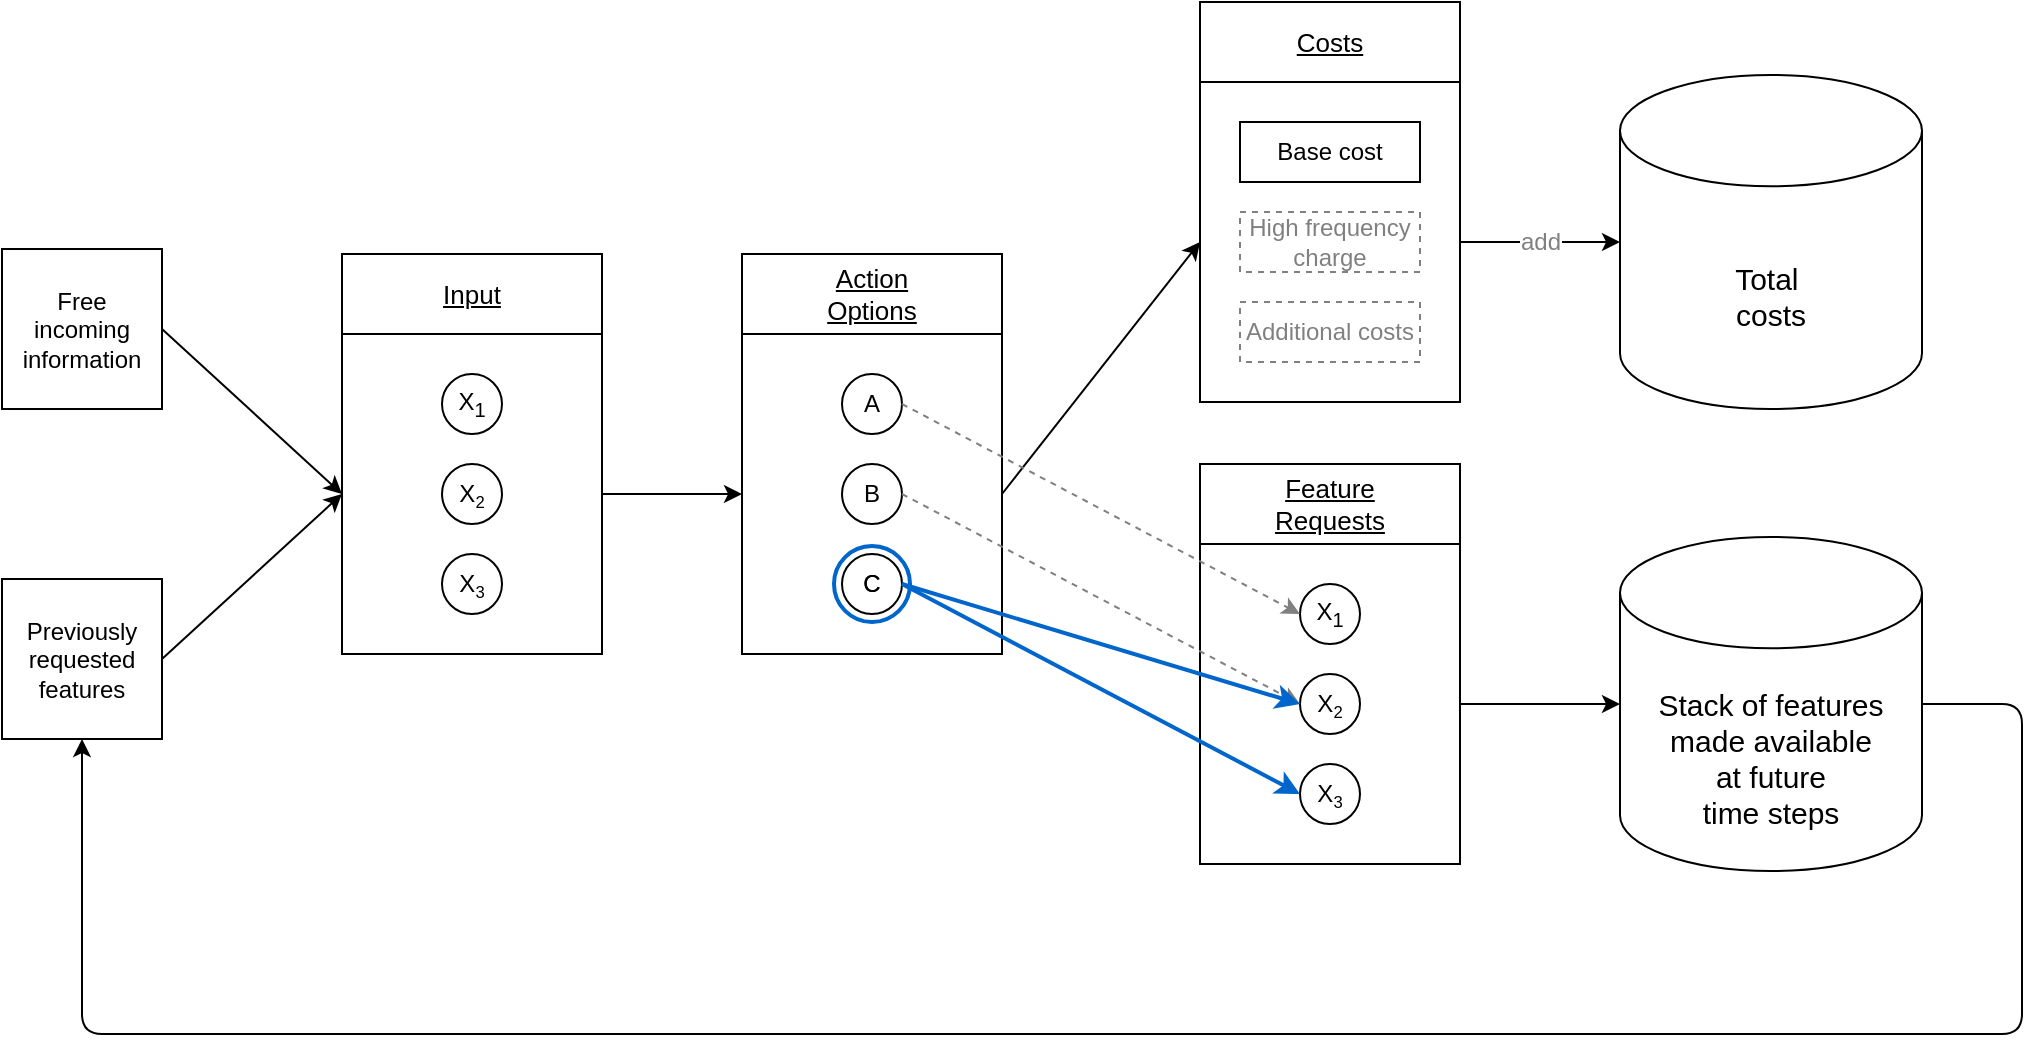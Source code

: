 <mxfile>
    <diagram id="sSGZBHR1mXRVG8LJEZ3v" name="Page-1">
        <mxGraphModel dx="1093" dy="806" grid="1" gridSize="10" guides="1" tooltips="1" connect="1" arrows="1" fold="1" page="1" pageScale="1" pageWidth="1169" pageHeight="827" math="0" shadow="0">
            <root>
                <mxCell id="0"/>
                <mxCell id="1" parent="0"/>
                <mxCell id="40" style="edgeStyle=none;html=1;exitX=1;exitY=0.5;exitDx=0;exitDy=0;entryX=0;entryY=0.5;entryDx=0;entryDy=0;fontSize=12;fontColor=#808080;" edge="1" parent="1" source="2" target="18">
                    <mxGeometry relative="1" as="geometry"/>
                </mxCell>
                <mxCell id="2" value="" style="rounded=0;whiteSpace=wrap;html=1;" vertex="1" parent="1">
                    <mxGeometry x="210" y="330" width="130" height="160" as="geometry"/>
                </mxCell>
                <mxCell id="3" value="X&lt;sub&gt;1&lt;/sub&gt;" style="ellipse;whiteSpace=wrap;html=1;aspect=fixed;" vertex="1" parent="1">
                    <mxGeometry x="260" y="350" width="30" height="30" as="geometry"/>
                </mxCell>
                <mxCell id="4" value="X&lt;span style=&quot;font-size: 10px;&quot;&gt;&lt;sub&gt;2&lt;/sub&gt;&lt;/span&gt;" style="ellipse;whiteSpace=wrap;html=1;aspect=fixed;" vertex="1" parent="1">
                    <mxGeometry x="260" y="395" width="30" height="30" as="geometry"/>
                </mxCell>
                <mxCell id="5" value="X&lt;span style=&quot;font-size: 10px;&quot;&gt;&lt;sub&gt;3&lt;/sub&gt;&lt;/span&gt;" style="ellipse;whiteSpace=wrap;html=1;aspect=fixed;" vertex="1" parent="1">
                    <mxGeometry x="260" y="440" width="30" height="30" as="geometry"/>
                </mxCell>
                <mxCell id="6" value="Input" style="rounded=0;whiteSpace=wrap;html=1;strokeColor=default;fontStyle=4;fontSize=13;" vertex="1" parent="1">
                    <mxGeometry x="210" y="290" width="130" height="40" as="geometry"/>
                </mxCell>
                <mxCell id="43" style="edgeStyle=none;html=1;exitX=1;exitY=0.5;exitDx=0;exitDy=0;entryX=0;entryY=0.5;entryDx=0;entryDy=0;fontSize=12;fontColor=#000000;" edge="1" parent="1" source="18" target="28">
                    <mxGeometry relative="1" as="geometry"/>
                </mxCell>
                <mxCell id="18" value="" style="rounded=0;whiteSpace=wrap;html=1;" vertex="1" parent="1">
                    <mxGeometry x="410" y="330" width="130" height="160" as="geometry"/>
                </mxCell>
                <mxCell id="19" value="A" style="ellipse;whiteSpace=wrap;html=1;aspect=fixed;" vertex="1" parent="1">
                    <mxGeometry x="460" y="350" width="30" height="30" as="geometry"/>
                </mxCell>
                <mxCell id="20" value="B" style="ellipse;whiteSpace=wrap;html=1;aspect=fixed;" vertex="1" parent="1">
                    <mxGeometry x="460" y="395" width="30" height="30" as="geometry"/>
                </mxCell>
                <mxCell id="21" value="C" style="ellipse;whiteSpace=wrap;html=1;aspect=fixed;" vertex="1" parent="1">
                    <mxGeometry x="460" y="440" width="30" height="30" as="geometry"/>
                </mxCell>
                <mxCell id="22" value="Action&lt;br&gt;Options" style="rounded=0;whiteSpace=wrap;html=1;strokeColor=default;fontStyle=4;fontSize=13;" vertex="1" parent="1">
                    <mxGeometry x="410" y="290" width="130" height="40" as="geometry"/>
                </mxCell>
                <mxCell id="39" style="edgeStyle=none;html=1;exitX=1;exitY=0.5;exitDx=0;exitDy=0;entryX=0;entryY=0.5;entryDx=0;entryDy=0;entryPerimeter=0;fontSize=12;fontColor=#808080;" edge="1" parent="1" source="23" target="35">
                    <mxGeometry relative="1" as="geometry"/>
                </mxCell>
                <mxCell id="23" value="" style="rounded=0;whiteSpace=wrap;html=1;" vertex="1" parent="1">
                    <mxGeometry x="639" y="435" width="130" height="160" as="geometry"/>
                </mxCell>
                <mxCell id="27" value="Feature &lt;br&gt;Requests" style="rounded=0;whiteSpace=wrap;html=1;strokeColor=default;fontStyle=4;fontSize=13;" vertex="1" parent="1">
                    <mxGeometry x="639" y="395" width="130" height="40" as="geometry"/>
                </mxCell>
                <mxCell id="28" value="" style="rounded=0;whiteSpace=wrap;html=1;" vertex="1" parent="1">
                    <mxGeometry x="639" y="204" width="130" height="160" as="geometry"/>
                </mxCell>
                <mxCell id="29" value="Base cost" style="rounded=0;whiteSpace=wrap;html=1;strokeColor=default;fontSize=12;" vertex="1" parent="1">
                    <mxGeometry x="659" y="224" width="90" height="30" as="geometry"/>
                </mxCell>
                <mxCell id="30" value="High frequency charge" style="rounded=0;whiteSpace=wrap;html=1;strokeColor=#808080;fontSize=12;dashed=1;fontColor=#808080;" vertex="1" parent="1">
                    <mxGeometry x="659" y="269" width="90" height="30" as="geometry"/>
                </mxCell>
                <mxCell id="31" value="Additional costs" style="rounded=0;whiteSpace=wrap;html=1;strokeColor=#808080;fontSize=12;dashed=1;fontColor=#808080;" vertex="1" parent="1">
                    <mxGeometry x="659" y="314" width="90" height="30" as="geometry"/>
                </mxCell>
                <mxCell id="32" value="Costs" style="rounded=0;whiteSpace=wrap;html=1;strokeColor=default;fontStyle=4;fontSize=13;" vertex="1" parent="1">
                    <mxGeometry x="639" y="164" width="130" height="40" as="geometry"/>
                </mxCell>
                <mxCell id="44" style="edgeStyle=none;html=1;exitX=1;exitY=0.5;exitDx=0;exitDy=0;exitPerimeter=0;entryX=0.5;entryY=1;entryDx=0;entryDy=0;fontSize=12;fontColor=#000000;" edge="1" parent="1" source="35" target="42">
                    <mxGeometry relative="1" as="geometry">
                        <Array as="points">
                            <mxPoint x="1050" y="515"/>
                            <mxPoint x="1050" y="680"/>
                            <mxPoint x="80" y="680"/>
                        </Array>
                    </mxGeometry>
                </mxCell>
                <mxCell id="35" value="&lt;br&gt;&lt;br&gt;&lt;br&gt;Stack of features&lt;br&gt;made available&lt;br&gt;at future&lt;br&gt;time steps" style="strokeWidth=1;html=1;shape=mxgraph.flowchart.database;whiteSpace=wrap;fontSize=15;" vertex="1" parent="1">
                    <mxGeometry x="849" y="431.5" width="151" height="167" as="geometry"/>
                </mxCell>
                <mxCell id="36" value="&lt;br&gt;&lt;br&gt;&lt;br&gt;Total&amp;nbsp;&lt;br&gt;costs" style="strokeWidth=1;html=1;shape=mxgraph.flowchart.database;whiteSpace=wrap;fontSize=15;" vertex="1" parent="1">
                    <mxGeometry x="849" y="200.5" width="151" height="167" as="geometry"/>
                </mxCell>
                <mxCell id="37" value="" style="endArrow=classic;html=1;fontSize=12;fontColor=#808080;entryX=0;entryY=0.5;entryDx=0;entryDy=0;entryPerimeter=0;exitX=1;exitY=0.5;exitDx=0;exitDy=0;" edge="1" parent="1" source="28" target="36">
                    <mxGeometry relative="1" as="geometry">
                        <mxPoint x="530" y="351" as="sourcePoint"/>
                        <mxPoint x="630" y="351" as="targetPoint"/>
                    </mxGeometry>
                </mxCell>
                <mxCell id="38" value="add" style="edgeLabel;resizable=0;html=1;align=center;verticalAlign=middle;dashed=1;strokeColor=#808080;strokeWidth=1;fontSize=12;fontColor=#808080;" connectable="0" vertex="1" parent="37">
                    <mxGeometry relative="1" as="geometry"/>
                </mxCell>
                <mxCell id="46" style="edgeStyle=none;html=1;exitX=1;exitY=0.5;exitDx=0;exitDy=0;fontSize=12;fontColor=#000000;" edge="1" parent="1" source="41">
                    <mxGeometry relative="1" as="geometry">
                        <mxPoint x="210" y="410" as="targetPoint"/>
                    </mxGeometry>
                </mxCell>
                <mxCell id="41" value="Free&lt;br&gt;incoming&lt;br&gt;information" style="whiteSpace=wrap;html=1;aspect=fixed;strokeColor=#000000;strokeWidth=1;fontSize=12;fontColor=#000000;" vertex="1" parent="1">
                    <mxGeometry x="40" y="287.5" width="80" height="80" as="geometry"/>
                </mxCell>
                <mxCell id="45" style="edgeStyle=none;html=1;exitX=1;exitY=0.5;exitDx=0;exitDy=0;entryX=0;entryY=0.5;entryDx=0;entryDy=0;fontSize=12;fontColor=#000000;" edge="1" parent="1" source="42" target="2">
                    <mxGeometry relative="1" as="geometry"/>
                </mxCell>
                <mxCell id="42" value="Previously requested features" style="whiteSpace=wrap;html=1;aspect=fixed;strokeColor=#000000;strokeWidth=1;fontSize=12;fontColor=#000000;" vertex="1" parent="1">
                    <mxGeometry x="40" y="452.5" width="80" height="80" as="geometry"/>
                </mxCell>
                <mxCell id="24" value="X&lt;sub&gt;1&lt;/sub&gt;" style="ellipse;whiteSpace=wrap;html=1;aspect=fixed;" vertex="1" parent="1">
                    <mxGeometry x="689" y="455" width="30" height="30" as="geometry"/>
                </mxCell>
                <mxCell id="25" value="X&lt;span style=&quot;font-size: 10px;&quot;&gt;&lt;sub&gt;2&lt;/sub&gt;&lt;/span&gt;" style="ellipse;whiteSpace=wrap;html=1;aspect=fixed;" vertex="1" parent="1">
                    <mxGeometry x="689" y="500" width="30" height="30" as="geometry"/>
                </mxCell>
                <mxCell id="26" value="X&lt;span style=&quot;font-size: 10px;&quot;&gt;&lt;sub&gt;3&lt;/sub&gt;&lt;/span&gt;" style="ellipse;whiteSpace=wrap;html=1;aspect=fixed;" vertex="1" parent="1">
                    <mxGeometry x="689" y="545" width="30" height="30" as="geometry"/>
                </mxCell>
                <mxCell id="47" style="edgeStyle=none;html=1;exitX=1;exitY=0.5;exitDx=0;exitDy=0;entryX=0;entryY=0.5;entryDx=0;entryDy=0;fontSize=12;fontColor=#000000;dashed=1;strokeColor=#808080;" edge="1" parent="1" source="19" target="24">
                    <mxGeometry relative="1" as="geometry"/>
                </mxCell>
                <mxCell id="48" style="edgeStyle=none;html=1;exitX=1;exitY=0.5;exitDx=0;exitDy=0;entryX=0;entryY=0.5;entryDx=0;entryDy=0;fontSize=12;fontColor=#000000;dashed=1;strokeColor=#808080;" edge="1" parent="1" source="20" target="25">
                    <mxGeometry relative="1" as="geometry"/>
                </mxCell>
                <mxCell id="49" style="edgeStyle=none;html=1;exitX=1;exitY=0.5;exitDx=0;exitDy=0;entryX=0;entryY=0.5;entryDx=0;entryDy=0;fontSize=12;fontColor=#000000;strokeColor=#0066CC;strokeWidth=2;" edge="1" parent="1" source="21" target="25">
                    <mxGeometry relative="1" as="geometry"/>
                </mxCell>
                <mxCell id="50" style="edgeStyle=none;html=1;exitX=1;exitY=0.5;exitDx=0;exitDy=0;entryX=0;entryY=0.5;entryDx=0;entryDy=0;fontSize=12;fontColor=#000000;strokeColor=#0066CC;strokeWidth=2;" edge="1" parent="1" source="21" target="26">
                    <mxGeometry relative="1" as="geometry"/>
                </mxCell>
                <mxCell id="52" value="C" style="ellipse;whiteSpace=wrap;html=1;aspect=fixed;fillColor=none;strokeColor=#0066CC;strokeWidth=2;" vertex="1" parent="1">
                    <mxGeometry x="456" y="436" width="38" height="38" as="geometry"/>
                </mxCell>
            </root>
        </mxGraphModel>
    </diagram>
    <diagram name="Copy of Page-1" id="kZKNEYTjuFX22oQ4ZyET">
        <mxGraphModel dx="1257" dy="927" grid="1" gridSize="10" guides="1" tooltips="1" connect="1" arrows="1" fold="1" page="1" pageScale="1" pageWidth="1169" pageHeight="827" math="0" shadow="0">
            <root>
                <mxCell id="bHx7RATUn0veEgDF6JpA-0"/>
                <mxCell id="bHx7RATUn0veEgDF6JpA-1" parent="bHx7RATUn0veEgDF6JpA-0"/>
                <mxCell id="bHx7RATUn0veEgDF6JpA-2" style="edgeStyle=none;html=1;exitX=1;exitY=0.5;exitDx=0;exitDy=0;entryX=0;entryY=0.5;entryDx=0;entryDy=0;fontSize=12;fontColor=#808080;strokeColor=#0066CC;" edge="1" parent="bHx7RATUn0veEgDF6JpA-1" source="bHx7RATUn0veEgDF6JpA-3" target="bHx7RATUn0veEgDF6JpA-9">
                    <mxGeometry relative="1" as="geometry"/>
                </mxCell>
                <mxCell id="bHx7RATUn0veEgDF6JpA-3" value="" style="rounded=0;whiteSpace=wrap;html=1;" vertex="1" parent="bHx7RATUn0veEgDF6JpA-1">
                    <mxGeometry x="210" y="330" width="130" height="160" as="geometry"/>
                </mxCell>
                <mxCell id="bHx7RATUn0veEgDF6JpA-4" value="X&lt;sub&gt;1&lt;/sub&gt;" style="ellipse;whiteSpace=wrap;html=1;aspect=fixed;" vertex="1" parent="bHx7RATUn0veEgDF6JpA-1">
                    <mxGeometry x="260" y="350" width="30" height="30" as="geometry"/>
                </mxCell>
                <mxCell id="bHx7RATUn0veEgDF6JpA-5" value="X&lt;span style=&quot;font-size: 10px;&quot;&gt;&lt;sub&gt;2&lt;/sub&gt;&lt;/span&gt;" style="ellipse;whiteSpace=wrap;html=1;aspect=fixed;" vertex="1" parent="bHx7RATUn0veEgDF6JpA-1">
                    <mxGeometry x="260" y="395" width="30" height="30" as="geometry"/>
                </mxCell>
                <mxCell id="bHx7RATUn0veEgDF6JpA-6" value="X&lt;span style=&quot;font-size: 10px;&quot;&gt;&lt;sub&gt;3&lt;/sub&gt;&lt;/span&gt;" style="ellipse;whiteSpace=wrap;html=1;aspect=fixed;" vertex="1" parent="bHx7RATUn0veEgDF6JpA-1">
                    <mxGeometry x="260" y="440" width="30" height="30" as="geometry"/>
                </mxCell>
                <mxCell id="bHx7RATUn0veEgDF6JpA-7" value="Input" style="rounded=0;whiteSpace=wrap;html=1;strokeColor=default;fontStyle=4;fontSize=13;" vertex="1" parent="bHx7RATUn0veEgDF6JpA-1">
                    <mxGeometry x="210" y="290" width="130" height="40" as="geometry"/>
                </mxCell>
                <mxCell id="bHx7RATUn0veEgDF6JpA-8" style="edgeStyle=none;html=1;exitX=1;exitY=0.5;exitDx=0;exitDy=0;entryX=0;entryY=0.5;entryDx=0;entryDy=0;fontSize=12;fontColor=#000000;strokeColor=#0066CC;" edge="1" parent="bHx7RATUn0veEgDF6JpA-1" source="bHx7RATUn0veEgDF6JpA-9" target="bHx7RATUn0veEgDF6JpA-17">
                    <mxGeometry relative="1" as="geometry"/>
                </mxCell>
                <mxCell id="bHx7RATUn0veEgDF6JpA-9" value="" style="rounded=0;whiteSpace=wrap;html=1;" vertex="1" parent="bHx7RATUn0veEgDF6JpA-1">
                    <mxGeometry x="410" y="330" width="130" height="160" as="geometry"/>
                </mxCell>
                <mxCell id="bHx7RATUn0veEgDF6JpA-10" value="A" style="ellipse;whiteSpace=wrap;html=1;aspect=fixed;" vertex="1" parent="bHx7RATUn0veEgDF6JpA-1">
                    <mxGeometry x="460" y="350" width="30" height="30" as="geometry"/>
                </mxCell>
                <mxCell id="bHx7RATUn0veEgDF6JpA-11" value="B" style="ellipse;whiteSpace=wrap;html=1;aspect=fixed;" vertex="1" parent="bHx7RATUn0veEgDF6JpA-1">
                    <mxGeometry x="460" y="395" width="30" height="30" as="geometry"/>
                </mxCell>
                <mxCell id="bHx7RATUn0veEgDF6JpA-12" value="C" style="ellipse;whiteSpace=wrap;html=1;aspect=fixed;strokeColor=#0066CC;strokeWidth=2;" vertex="1" parent="bHx7RATUn0veEgDF6JpA-1">
                    <mxGeometry x="460" y="440" width="30" height="30" as="geometry"/>
                </mxCell>
                <mxCell id="bHx7RATUn0veEgDF6JpA-13" value="Action&lt;br&gt;Options" style="rounded=0;whiteSpace=wrap;html=1;strokeColor=default;fontStyle=4;fontSize=13;" vertex="1" parent="bHx7RATUn0veEgDF6JpA-1">
                    <mxGeometry x="410" y="290" width="130" height="40" as="geometry"/>
                </mxCell>
                <mxCell id="bHx7RATUn0veEgDF6JpA-14" style="edgeStyle=none;html=1;exitX=1;exitY=0.5;exitDx=0;exitDy=0;entryX=0;entryY=0.5;entryDx=0;entryDy=0;entryPerimeter=0;fontSize=12;fontColor=#808080;strokeColor=#0066CC;" edge="1" parent="bHx7RATUn0veEgDF6JpA-1" source="bHx7RATUn0veEgDF6JpA-15" target="bHx7RATUn0veEgDF6JpA-23">
                    <mxGeometry relative="1" as="geometry"/>
                </mxCell>
                <mxCell id="bHx7RATUn0veEgDF6JpA-15" value="" style="rounded=0;whiteSpace=wrap;html=1;" vertex="1" parent="bHx7RATUn0veEgDF6JpA-1">
                    <mxGeometry x="639" y="435" width="130" height="160" as="geometry"/>
                </mxCell>
                <mxCell id="bHx7RATUn0veEgDF6JpA-16" value="Feature &lt;br&gt;Requests" style="rounded=0;whiteSpace=wrap;html=1;strokeColor=default;fontStyle=4;fontSize=13;" vertex="1" parent="bHx7RATUn0veEgDF6JpA-1">
                    <mxGeometry x="639" y="395" width="130" height="40" as="geometry"/>
                </mxCell>
                <mxCell id="bHx7RATUn0veEgDF6JpA-17" value="" style="rounded=0;whiteSpace=wrap;html=1;" vertex="1" parent="bHx7RATUn0veEgDF6JpA-1">
                    <mxGeometry x="639" y="204" width="130" height="160" as="geometry"/>
                </mxCell>
                <mxCell id="bHx7RATUn0veEgDF6JpA-18" value="Base cost" style="rounded=0;whiteSpace=wrap;html=1;strokeColor=default;fontSize=12;" vertex="1" parent="bHx7RATUn0veEgDF6JpA-1">
                    <mxGeometry x="659" y="224" width="90" height="30" as="geometry"/>
                </mxCell>
                <mxCell id="bHx7RATUn0veEgDF6JpA-19" value="High frequency charge" style="rounded=0;whiteSpace=wrap;html=1;strokeColor=#808080;fontSize=12;dashed=1;fontColor=#808080;" vertex="1" parent="bHx7RATUn0veEgDF6JpA-1">
                    <mxGeometry x="659" y="269" width="90" height="30" as="geometry"/>
                </mxCell>
                <mxCell id="bHx7RATUn0veEgDF6JpA-20" value="Additional costs" style="rounded=0;whiteSpace=wrap;html=1;strokeColor=#808080;fontSize=12;dashed=1;fontColor=#808080;" vertex="1" parent="bHx7RATUn0veEgDF6JpA-1">
                    <mxGeometry x="659" y="314" width="90" height="30" as="geometry"/>
                </mxCell>
                <mxCell id="bHx7RATUn0veEgDF6JpA-21" value="Costs" style="rounded=0;whiteSpace=wrap;html=1;strokeColor=default;fontStyle=4;fontSize=13;" vertex="1" parent="bHx7RATUn0veEgDF6JpA-1">
                    <mxGeometry x="639" y="164" width="130" height="40" as="geometry"/>
                </mxCell>
                <mxCell id="bHx7RATUn0veEgDF6JpA-22" style="edgeStyle=none;html=1;exitX=1;exitY=0.5;exitDx=0;exitDy=0;exitPerimeter=0;entryX=0.5;entryY=1;entryDx=0;entryDy=0;fontSize=12;fontColor=#000000;strokeColor=#0066CC;" edge="1" parent="bHx7RATUn0veEgDF6JpA-1" source="bHx7RATUn0veEgDF6JpA-23" target="bHx7RATUn0veEgDF6JpA-30">
                    <mxGeometry relative="1" as="geometry">
                        <Array as="points">
                            <mxPoint x="1030" y="515"/>
                            <mxPoint x="1030" y="610"/>
                            <mxPoint x="80" y="610"/>
                        </Array>
                    </mxGeometry>
                </mxCell>
                <mxCell id="bHx7RATUn0veEgDF6JpA-23" value="&lt;br&gt;&lt;br&gt;&lt;br&gt;Stack of features&lt;br&gt;available&lt;br&gt;at future&lt;br&gt;time steps" style="strokeWidth=1;html=1;shape=mxgraph.flowchart.database;whiteSpace=wrap;fontSize=15;" vertex="1" parent="bHx7RATUn0veEgDF6JpA-1">
                    <mxGeometry x="849" y="431.5" width="151" height="167" as="geometry"/>
                </mxCell>
                <mxCell id="bHx7RATUn0veEgDF6JpA-24" value="&lt;br&gt;&lt;br&gt;&lt;br&gt;Total&amp;nbsp;&lt;br&gt;costs" style="strokeWidth=1;html=1;shape=mxgraph.flowchart.database;whiteSpace=wrap;fontSize=15;" vertex="1" parent="bHx7RATUn0veEgDF6JpA-1">
                    <mxGeometry x="849" y="200.5" width="151" height="167" as="geometry"/>
                </mxCell>
                <mxCell id="bHx7RATUn0veEgDF6JpA-25" value="" style="endArrow=classic;html=1;fontSize=12;fontColor=#808080;entryX=0;entryY=0.5;entryDx=0;entryDy=0;entryPerimeter=0;exitX=1;exitY=0.5;exitDx=0;exitDy=0;strokeColor=#0066CC;" edge="1" parent="bHx7RATUn0veEgDF6JpA-1" source="bHx7RATUn0veEgDF6JpA-17" target="bHx7RATUn0veEgDF6JpA-24">
                    <mxGeometry relative="1" as="geometry">
                        <mxPoint x="530" y="351" as="sourcePoint"/>
                        <mxPoint x="630" y="351" as="targetPoint"/>
                    </mxGeometry>
                </mxCell>
                <mxCell id="bHx7RATUn0veEgDF6JpA-26" value="add" style="edgeLabel;resizable=0;html=1;align=center;verticalAlign=middle;dashed=1;strokeColor=#808080;strokeWidth=1;fontSize=12;fontColor=#808080;" connectable="0" vertex="1" parent="bHx7RATUn0veEgDF6JpA-25">
                    <mxGeometry relative="1" as="geometry"/>
                </mxCell>
                <mxCell id="bHx7RATUn0veEgDF6JpA-27" style="edgeStyle=none;html=1;exitX=1;exitY=0.5;exitDx=0;exitDy=0;fontSize=12;fontColor=#000000;strokeColor=#0066CC;" edge="1" parent="bHx7RATUn0veEgDF6JpA-1" source="bHx7RATUn0veEgDF6JpA-28">
                    <mxGeometry relative="1" as="geometry">
                        <mxPoint x="210" y="410" as="targetPoint"/>
                    </mxGeometry>
                </mxCell>
                <mxCell id="bHx7RATUn0veEgDF6JpA-28" value="Free&lt;br&gt;incoming&lt;br&gt;information" style="whiteSpace=wrap;html=1;aspect=fixed;strokeColor=#000000;strokeWidth=1;fontSize=12;fontColor=#000000;" vertex="1" parent="bHx7RATUn0veEgDF6JpA-1">
                    <mxGeometry x="40" y="287.5" width="80" height="80" as="geometry"/>
                </mxCell>
                <mxCell id="bHx7RATUn0veEgDF6JpA-29" style="edgeStyle=none;html=1;exitX=1;exitY=0.5;exitDx=0;exitDy=0;entryX=0;entryY=0.5;entryDx=0;entryDy=0;fontSize=12;fontColor=#000000;strokeColor=#0066CC;" edge="1" parent="bHx7RATUn0veEgDF6JpA-1" source="bHx7RATUn0veEgDF6JpA-30" target="bHx7RATUn0veEgDF6JpA-3">
                    <mxGeometry relative="1" as="geometry"/>
                </mxCell>
                <mxCell id="bHx7RATUn0veEgDF6JpA-30" value="Previously requested features" style="whiteSpace=wrap;html=1;aspect=fixed;strokeColor=#000000;strokeWidth=1;fontSize=12;fontColor=#000000;" vertex="1" parent="bHx7RATUn0veEgDF6JpA-1">
                    <mxGeometry x="40" y="452.5" width="80" height="80" as="geometry"/>
                </mxCell>
                <mxCell id="bHx7RATUn0veEgDF6JpA-31" value="X&lt;sub&gt;1&lt;/sub&gt;" style="ellipse;whiteSpace=wrap;html=1;aspect=fixed;" vertex="1" parent="bHx7RATUn0veEgDF6JpA-1">
                    <mxGeometry x="689" y="455" width="30" height="30" as="geometry"/>
                </mxCell>
                <mxCell id="bHx7RATUn0veEgDF6JpA-32" value="X&lt;span style=&quot;font-size: 10px;&quot;&gt;&lt;sub&gt;2&lt;/sub&gt;&lt;/span&gt;" style="ellipse;whiteSpace=wrap;html=1;aspect=fixed;" vertex="1" parent="bHx7RATUn0veEgDF6JpA-1">
                    <mxGeometry x="689" y="500" width="30" height="30" as="geometry"/>
                </mxCell>
                <mxCell id="bHx7RATUn0veEgDF6JpA-33" value="X&lt;span style=&quot;font-size: 10px;&quot;&gt;&lt;sub&gt;3&lt;/sub&gt;&lt;/span&gt;" style="ellipse;whiteSpace=wrap;html=1;aspect=fixed;" vertex="1" parent="bHx7RATUn0veEgDF6JpA-1">
                    <mxGeometry x="689" y="545" width="30" height="30" as="geometry"/>
                </mxCell>
                <mxCell id="bHx7RATUn0veEgDF6JpA-34" style="edgeStyle=none;html=1;exitX=1;exitY=0.5;exitDx=0;exitDy=0;entryX=0;entryY=0.5;entryDx=0;entryDy=0;fontSize=12;fontColor=#000000;dashed=1;strokeColor=#808080;" edge="1" parent="bHx7RATUn0veEgDF6JpA-1" source="bHx7RATUn0veEgDF6JpA-10" target="bHx7RATUn0veEgDF6JpA-31">
                    <mxGeometry relative="1" as="geometry"/>
                </mxCell>
                <mxCell id="bHx7RATUn0veEgDF6JpA-35" style="edgeStyle=none;html=1;exitX=1;exitY=0.5;exitDx=0;exitDy=0;entryX=0;entryY=0.5;entryDx=0;entryDy=0;fontSize=12;fontColor=#000000;dashed=1;strokeColor=#808080;" edge="1" parent="bHx7RATUn0veEgDF6JpA-1" source="bHx7RATUn0veEgDF6JpA-11" target="bHx7RATUn0veEgDF6JpA-32">
                    <mxGeometry relative="1" as="geometry"/>
                </mxCell>
                <mxCell id="bHx7RATUn0veEgDF6JpA-36" style="edgeStyle=none;html=1;exitX=1;exitY=0.5;exitDx=0;exitDy=0;entryX=0;entryY=0.5;entryDx=0;entryDy=0;fontSize=12;fontColor=#000000;strokeColor=#0066CC;strokeWidth=2;" edge="1" parent="bHx7RATUn0veEgDF6JpA-1" source="bHx7RATUn0veEgDF6JpA-12" target="bHx7RATUn0veEgDF6JpA-32">
                    <mxGeometry relative="1" as="geometry"/>
                </mxCell>
                <mxCell id="bHx7RATUn0veEgDF6JpA-37" style="edgeStyle=none;html=1;exitX=1;exitY=0.5;exitDx=0;exitDy=0;entryX=0;entryY=0.5;entryDx=0;entryDy=0;fontSize=12;fontColor=#000000;strokeColor=#0066CC;strokeWidth=2;" edge="1" parent="bHx7RATUn0veEgDF6JpA-1" source="bHx7RATUn0veEgDF6JpA-12" target="bHx7RATUn0veEgDF6JpA-33">
                    <mxGeometry relative="1" as="geometry"/>
                </mxCell>
            </root>
        </mxGraphModel>
    </diagram>
</mxfile>